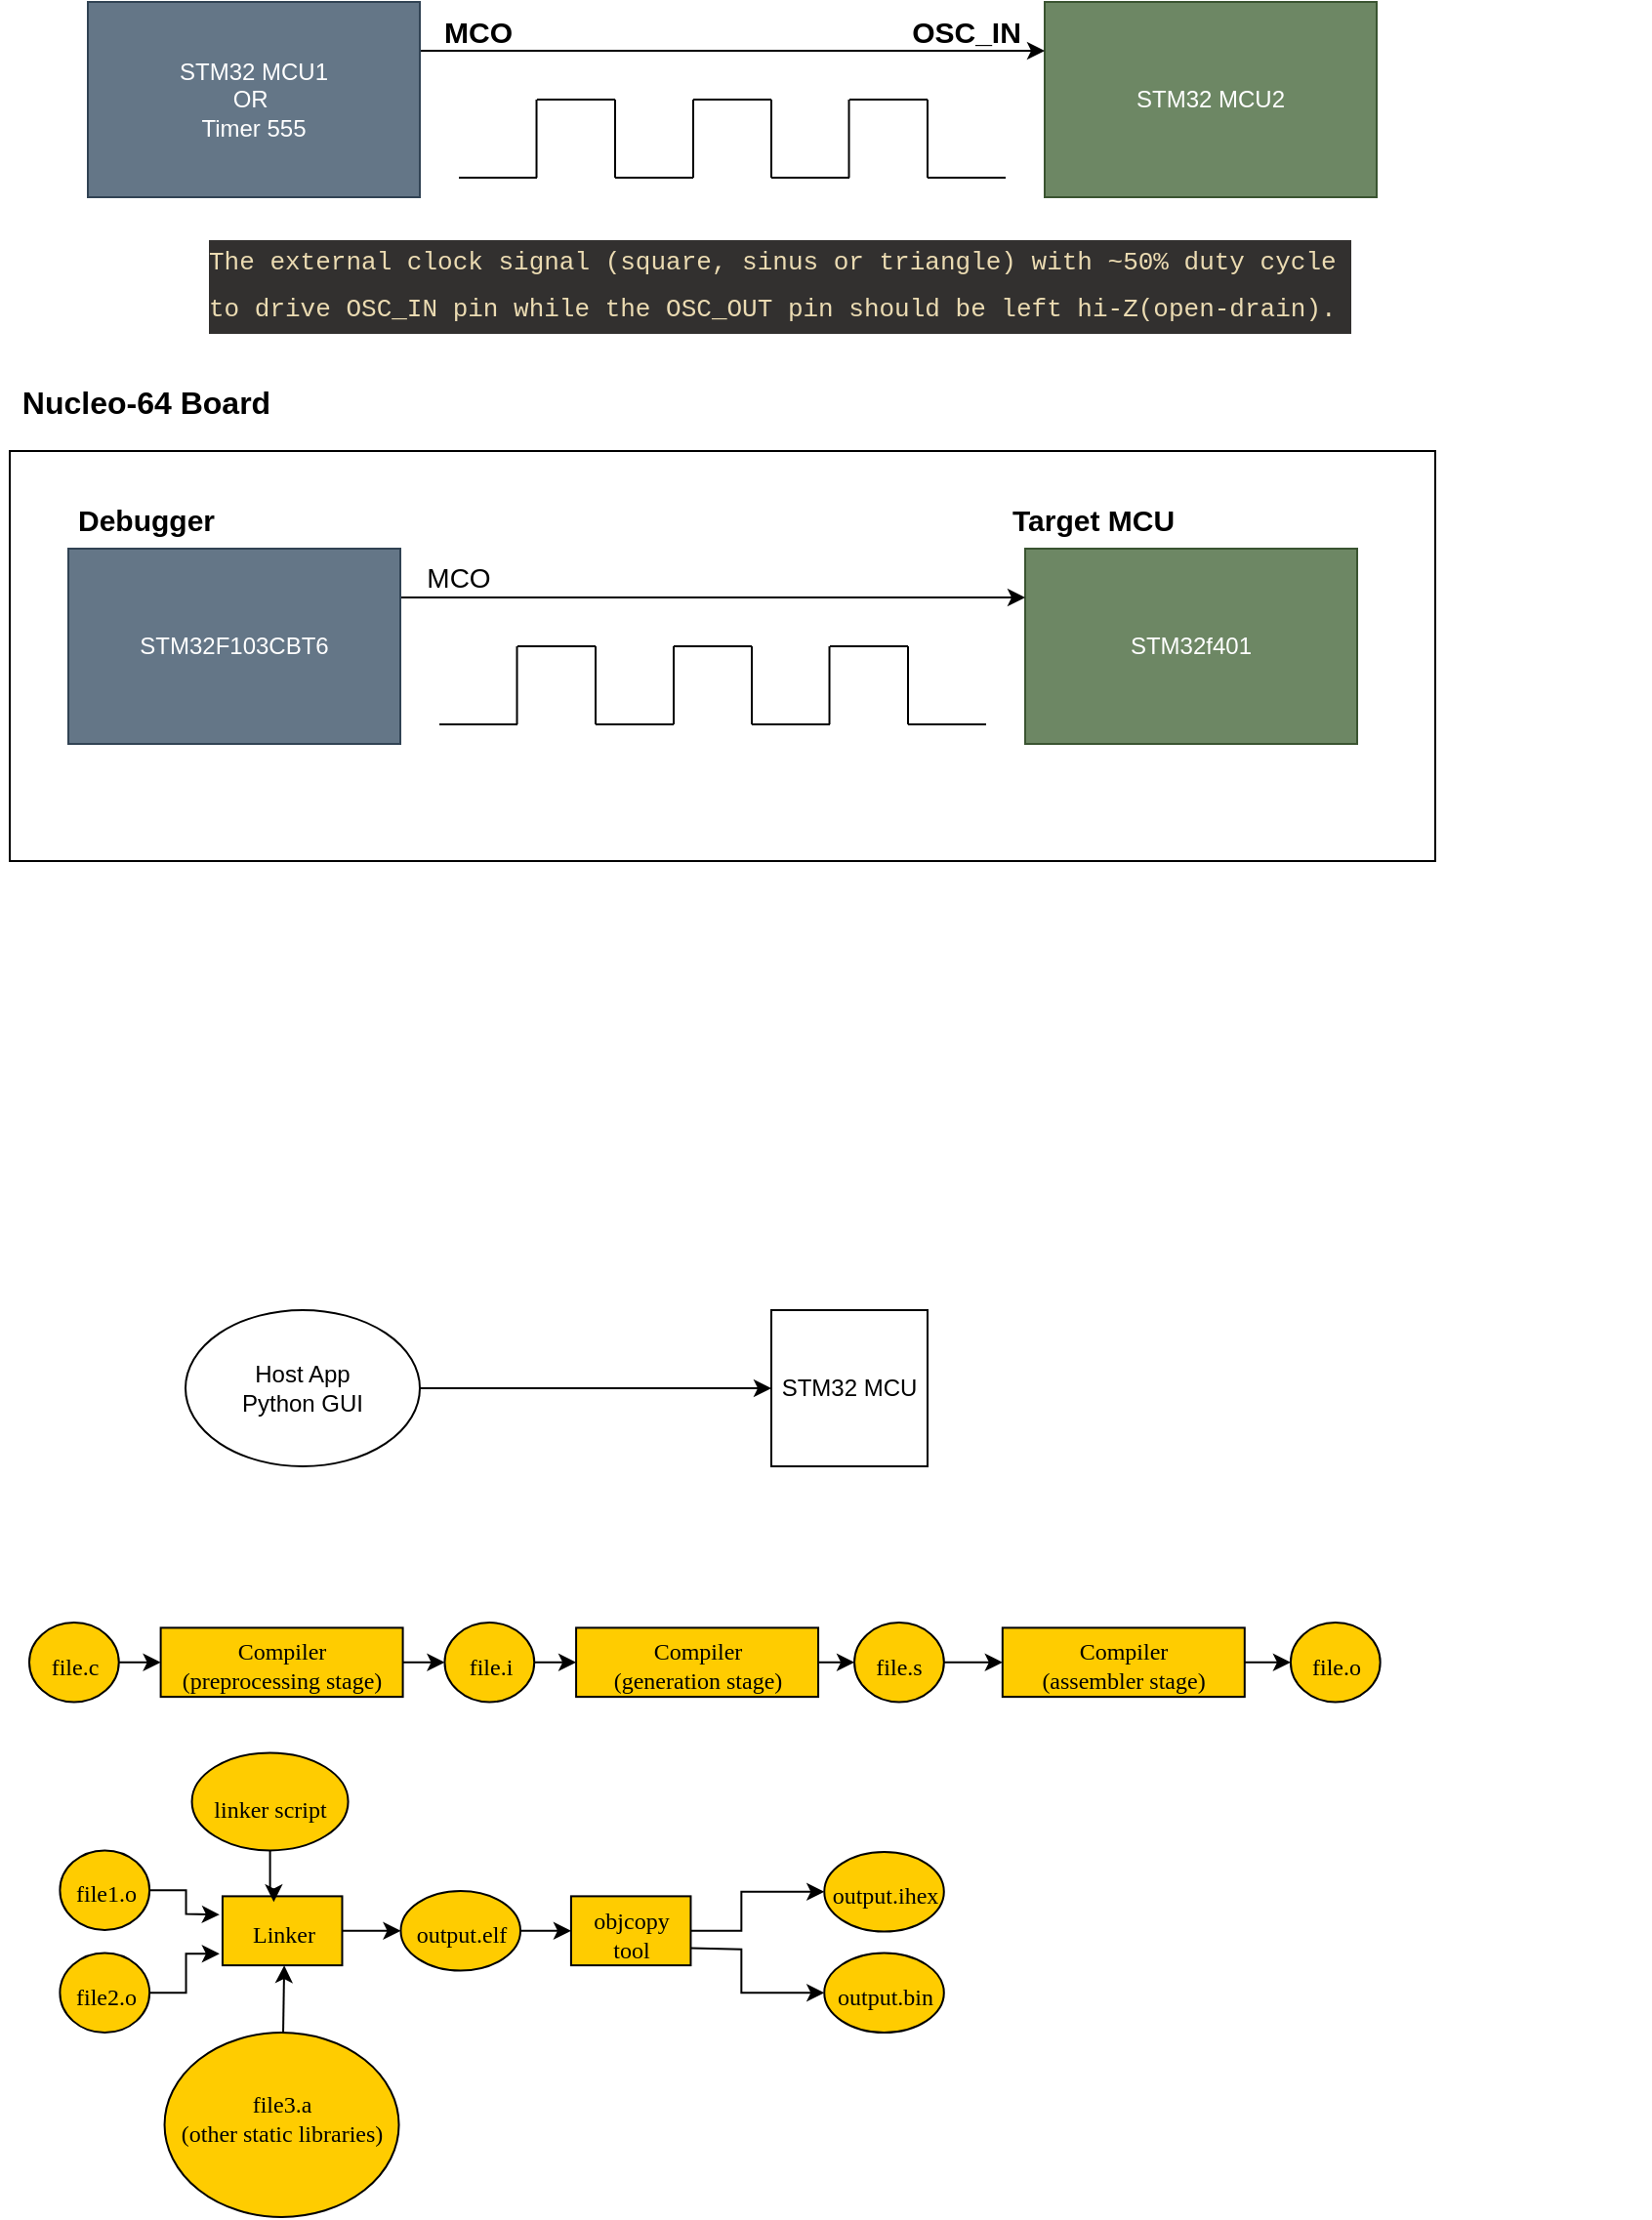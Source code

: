 <mxfile>
    <diagram id="9xuSS33Ee1uDYCeD_6lc" name="Page-1">
        <mxGraphModel dx="948" dy="571" grid="1" gridSize="10" guides="1" tooltips="1" connect="1" arrows="1" fold="1" page="1" pageScale="1" pageWidth="850" pageHeight="1100" math="0" shadow="0">
            <root>
                <mxCell id="0"/>
                <mxCell id="1" parent="0"/>
                <mxCell id="2" value="STM32f401" style="rounded=0;whiteSpace=wrap;html=1;fillColor=#6d8764;fontColor=#ffffff;strokeColor=#3A5431;" parent="1" vertex="1">
                    <mxGeometry x="560" y="390" width="170" height="100" as="geometry"/>
                </mxCell>
                <mxCell id="4" style="edgeStyle=none;html=1;exitX=1;exitY=0.25;exitDx=0;exitDy=0;entryX=0;entryY=0.25;entryDx=0;entryDy=0;" parent="1" source="3" target="2" edge="1">
                    <mxGeometry relative="1" as="geometry"/>
                </mxCell>
                <mxCell id="3" value="STM32F103CBT6" style="rounded=0;whiteSpace=wrap;html=1;fillColor=#647687;fontColor=#ffffff;strokeColor=#314354;" parent="1" vertex="1">
                    <mxGeometry x="70" y="390" width="170" height="100" as="geometry"/>
                </mxCell>
                <mxCell id="5" value="&lt;span style=&quot;font-size: 15px;&quot;&gt;&lt;b&gt;Debugger&lt;/b&gt;&lt;/span&gt;" style="text;html=1;strokeColor=none;fillColor=none;align=center;verticalAlign=middle;whiteSpace=wrap;rounded=0;" parent="1" vertex="1">
                    <mxGeometry x="80" y="360" width="60" height="30" as="geometry"/>
                </mxCell>
                <mxCell id="6" value="&lt;font style=&quot;font-size: 14px;&quot;&gt;MCO&lt;/font&gt;" style="text;html=1;strokeColor=none;fillColor=none;align=center;verticalAlign=middle;whiteSpace=wrap;rounded=0;" parent="1" vertex="1">
                    <mxGeometry x="240" y="390" width="60" height="30" as="geometry"/>
                </mxCell>
                <mxCell id="12" value="" style="endArrow=none;html=1;fontSize=15;" parent="1" edge="1">
                    <mxGeometry width="50" height="50" relative="1" as="geometry">
                        <mxPoint x="300" y="440" as="sourcePoint"/>
                        <mxPoint x="340" y="440" as="targetPoint"/>
                    </mxGeometry>
                </mxCell>
                <mxCell id="13" value="" style="endArrow=none;html=1;fontSize=15;" parent="1" edge="1">
                    <mxGeometry width="50" height="50" relative="1" as="geometry">
                        <mxPoint x="260" y="480" as="sourcePoint"/>
                        <mxPoint x="300" y="480" as="targetPoint"/>
                    </mxGeometry>
                </mxCell>
                <mxCell id="15" value="" style="endArrow=none;html=1;fontSize=15;" parent="1" edge="1">
                    <mxGeometry width="50" height="50" relative="1" as="geometry">
                        <mxPoint x="340" y="480" as="sourcePoint"/>
                        <mxPoint x="340" y="440" as="targetPoint"/>
                    </mxGeometry>
                </mxCell>
                <mxCell id="16" value="" style="endArrow=none;html=1;fontSize=15;" parent="1" edge="1">
                    <mxGeometry width="50" height="50" relative="1" as="geometry">
                        <mxPoint x="299.76" y="480" as="sourcePoint"/>
                        <mxPoint x="299.76" y="440" as="targetPoint"/>
                    </mxGeometry>
                </mxCell>
                <mxCell id="17" value="" style="endArrow=none;html=1;fontSize=15;" parent="1" edge="1">
                    <mxGeometry width="50" height="50" relative="1" as="geometry">
                        <mxPoint x="340" y="480" as="sourcePoint"/>
                        <mxPoint x="380" y="480" as="targetPoint"/>
                    </mxGeometry>
                </mxCell>
                <mxCell id="18" value="" style="endArrow=none;html=1;fontSize=15;" parent="1" edge="1">
                    <mxGeometry width="50" height="50" relative="1" as="geometry">
                        <mxPoint x="380" y="480" as="sourcePoint"/>
                        <mxPoint x="380" y="440" as="targetPoint"/>
                    </mxGeometry>
                </mxCell>
                <mxCell id="20" value="" style="endArrow=none;html=1;fontSize=15;" parent="1" edge="1">
                    <mxGeometry width="50" height="50" relative="1" as="geometry">
                        <mxPoint x="380" y="440" as="sourcePoint"/>
                        <mxPoint x="420" y="440" as="targetPoint"/>
                    </mxGeometry>
                </mxCell>
                <mxCell id="23" value="" style="endArrow=none;html=1;fontSize=15;" parent="1" edge="1">
                    <mxGeometry width="50" height="50" relative="1" as="geometry">
                        <mxPoint x="460" y="440" as="sourcePoint"/>
                        <mxPoint x="500" y="440" as="targetPoint"/>
                    </mxGeometry>
                </mxCell>
                <mxCell id="24" value="" style="endArrow=none;html=1;fontSize=15;" parent="1" edge="1">
                    <mxGeometry width="50" height="50" relative="1" as="geometry">
                        <mxPoint x="420" y="480" as="sourcePoint"/>
                        <mxPoint x="460" y="480" as="targetPoint"/>
                    </mxGeometry>
                </mxCell>
                <mxCell id="25" value="" style="endArrow=none;html=1;fontSize=15;" parent="1" edge="1">
                    <mxGeometry width="50" height="50" relative="1" as="geometry">
                        <mxPoint x="500" y="480" as="sourcePoint"/>
                        <mxPoint x="500" y="440" as="targetPoint"/>
                    </mxGeometry>
                </mxCell>
                <mxCell id="26" value="" style="endArrow=none;html=1;fontSize=15;" parent="1" edge="1">
                    <mxGeometry width="50" height="50" relative="1" as="geometry">
                        <mxPoint x="459.76" y="480" as="sourcePoint"/>
                        <mxPoint x="459.76" y="440" as="targetPoint"/>
                    </mxGeometry>
                </mxCell>
                <mxCell id="27" value="" style="endArrow=none;html=1;fontSize=15;" parent="1" edge="1">
                    <mxGeometry width="50" height="50" relative="1" as="geometry">
                        <mxPoint x="500" y="480" as="sourcePoint"/>
                        <mxPoint x="540" y="480" as="targetPoint"/>
                    </mxGeometry>
                </mxCell>
                <mxCell id="30" value="" style="endArrow=none;html=1;fontSize=15;" parent="1" edge="1">
                    <mxGeometry width="50" height="50" relative="1" as="geometry">
                        <mxPoint x="420" y="480" as="sourcePoint"/>
                        <mxPoint x="420" y="440" as="targetPoint"/>
                    </mxGeometry>
                </mxCell>
                <mxCell id="31" value="&lt;div style=&quot;color: rgb(235, 219, 178); background-color: rgb(50, 48, 47); font-family: Consolas, &amp;quot;Courier New&amp;quot;, monospace; line-height: 24px; font-size: 13px;&quot;&gt;&lt;div&gt;The external clock signal (square, sinus or triangle) with ~50% duty cycle&amp;nbsp;&lt;/div&gt;&lt;div&gt;to drive OSC_IN pin while the OSC_OUT pin should be left hi-Z(open-drain).&lt;/div&gt;&lt;/div&gt;" style="text;html=1;strokeColor=none;fillColor=none;align=left;verticalAlign=middle;whiteSpace=wrap;rounded=0;fontSize=15;" parent="1" vertex="1">
                    <mxGeometry x="140" y="240" width="740" height="30" as="geometry"/>
                </mxCell>
                <mxCell id="32" value="STM32 MCU2" style="rounded=0;whiteSpace=wrap;html=1;fillColor=#6d8764;fontColor=#ffffff;strokeColor=#3A5431;" parent="1" vertex="1">
                    <mxGeometry x="570" y="110" width="170" height="100" as="geometry"/>
                </mxCell>
                <mxCell id="33" style="edgeStyle=none;html=1;exitX=1;exitY=0.25;exitDx=0;exitDy=0;entryX=0;entryY=0.25;entryDx=0;entryDy=0;" parent="1" source="34" target="32" edge="1">
                    <mxGeometry relative="1" as="geometry"/>
                </mxCell>
                <mxCell id="34" value="STM32 MCU1&lt;br&gt;OR&amp;nbsp;&lt;br&gt;Timer 555" style="rounded=0;whiteSpace=wrap;html=1;fillColor=#647687;fontColor=#ffffff;strokeColor=#314354;" parent="1" vertex="1">
                    <mxGeometry x="80" y="110" width="170" height="100" as="geometry"/>
                </mxCell>
                <mxCell id="35" value="&lt;b&gt;&lt;font style=&quot;font-size: 15px;&quot;&gt;OSC_IN&lt;/font&gt;&lt;/b&gt;" style="text;html=1;strokeColor=none;fillColor=none;align=center;verticalAlign=middle;whiteSpace=wrap;rounded=0;" parent="1" vertex="1">
                    <mxGeometry x="500" y="110" width="60" height="30" as="geometry"/>
                </mxCell>
                <mxCell id="36" value="&lt;span style=&quot;font-size: 15px;&quot;&gt;&lt;b&gt;MCO&lt;/b&gt;&lt;/span&gt;" style="text;html=1;strokeColor=none;fillColor=none;align=center;verticalAlign=middle;whiteSpace=wrap;rounded=0;" parent="1" vertex="1">
                    <mxGeometry x="250" y="110" width="60" height="30" as="geometry"/>
                </mxCell>
                <mxCell id="37" value="" style="endArrow=none;html=1;fontSize=15;" parent="1" edge="1">
                    <mxGeometry width="50" height="50" relative="1" as="geometry">
                        <mxPoint x="310" y="160" as="sourcePoint"/>
                        <mxPoint x="350" y="160" as="targetPoint"/>
                    </mxGeometry>
                </mxCell>
                <mxCell id="38" value="" style="endArrow=none;html=1;fontSize=15;" parent="1" edge="1">
                    <mxGeometry width="50" height="50" relative="1" as="geometry">
                        <mxPoint x="270" y="200" as="sourcePoint"/>
                        <mxPoint x="310" y="200" as="targetPoint"/>
                    </mxGeometry>
                </mxCell>
                <mxCell id="39" value="" style="endArrow=none;html=1;fontSize=15;" parent="1" edge="1">
                    <mxGeometry width="50" height="50" relative="1" as="geometry">
                        <mxPoint x="350" y="200" as="sourcePoint"/>
                        <mxPoint x="350" y="160" as="targetPoint"/>
                    </mxGeometry>
                </mxCell>
                <mxCell id="40" value="" style="endArrow=none;html=1;fontSize=15;" parent="1" edge="1">
                    <mxGeometry width="50" height="50" relative="1" as="geometry">
                        <mxPoint x="309.76" y="200" as="sourcePoint"/>
                        <mxPoint x="309.76" y="160" as="targetPoint"/>
                    </mxGeometry>
                </mxCell>
                <mxCell id="41" value="" style="endArrow=none;html=1;fontSize=15;" parent="1" edge="1">
                    <mxGeometry width="50" height="50" relative="1" as="geometry">
                        <mxPoint x="350" y="200" as="sourcePoint"/>
                        <mxPoint x="390" y="200" as="targetPoint"/>
                    </mxGeometry>
                </mxCell>
                <mxCell id="42" value="" style="endArrow=none;html=1;fontSize=15;" parent="1" edge="1">
                    <mxGeometry width="50" height="50" relative="1" as="geometry">
                        <mxPoint x="390" y="200" as="sourcePoint"/>
                        <mxPoint x="390" y="160" as="targetPoint"/>
                    </mxGeometry>
                </mxCell>
                <mxCell id="43" value="" style="endArrow=none;html=1;fontSize=15;" parent="1" edge="1">
                    <mxGeometry width="50" height="50" relative="1" as="geometry">
                        <mxPoint x="390" y="160" as="sourcePoint"/>
                        <mxPoint x="430" y="160" as="targetPoint"/>
                    </mxGeometry>
                </mxCell>
                <mxCell id="44" value="" style="endArrow=none;html=1;fontSize=15;" parent="1" edge="1">
                    <mxGeometry width="50" height="50" relative="1" as="geometry">
                        <mxPoint x="470" y="160" as="sourcePoint"/>
                        <mxPoint x="510" y="160" as="targetPoint"/>
                    </mxGeometry>
                </mxCell>
                <mxCell id="45" value="" style="endArrow=none;html=1;fontSize=15;" parent="1" edge="1">
                    <mxGeometry width="50" height="50" relative="1" as="geometry">
                        <mxPoint x="430" y="200" as="sourcePoint"/>
                        <mxPoint x="470" y="200" as="targetPoint"/>
                    </mxGeometry>
                </mxCell>
                <mxCell id="46" value="" style="endArrow=none;html=1;fontSize=15;" parent="1" edge="1">
                    <mxGeometry width="50" height="50" relative="1" as="geometry">
                        <mxPoint x="510" y="200" as="sourcePoint"/>
                        <mxPoint x="510" y="160" as="targetPoint"/>
                    </mxGeometry>
                </mxCell>
                <mxCell id="47" value="" style="endArrow=none;html=1;fontSize=15;" parent="1" edge="1">
                    <mxGeometry width="50" height="50" relative="1" as="geometry">
                        <mxPoint x="469.76" y="200" as="sourcePoint"/>
                        <mxPoint x="469.76" y="160" as="targetPoint"/>
                    </mxGeometry>
                </mxCell>
                <mxCell id="48" value="" style="endArrow=none;html=1;fontSize=15;" parent="1" edge="1">
                    <mxGeometry width="50" height="50" relative="1" as="geometry">
                        <mxPoint x="510" y="200" as="sourcePoint"/>
                        <mxPoint x="550" y="200" as="targetPoint"/>
                    </mxGeometry>
                </mxCell>
                <mxCell id="49" value="" style="endArrow=none;html=1;fontSize=15;" parent="1" edge="1">
                    <mxGeometry width="50" height="50" relative="1" as="geometry">
                        <mxPoint x="430" y="200" as="sourcePoint"/>
                        <mxPoint x="430" y="160" as="targetPoint"/>
                    </mxGeometry>
                </mxCell>
                <mxCell id="50" value="" style="rounded=0;whiteSpace=wrap;html=1;fontSize=13;fillColor=none;strokeColor=default;" parent="1" vertex="1">
                    <mxGeometry x="40" y="340" width="730" height="210" as="geometry"/>
                </mxCell>
                <mxCell id="52" value="&lt;span style=&quot;font-size: 15px;&quot;&gt;&lt;b&gt;Target MCU&lt;/b&gt;&lt;/span&gt;" style="text;html=1;strokeColor=none;fillColor=none;align=center;verticalAlign=middle;whiteSpace=wrap;rounded=0;" parent="1" vertex="1">
                    <mxGeometry x="540" y="360" width="110" height="30" as="geometry"/>
                </mxCell>
                <mxCell id="53" value="&lt;b&gt;&lt;font style=&quot;font-size: 16px;&quot;&gt;Nucleo-64 Board&lt;/font&gt;&lt;/b&gt;" style="text;html=1;strokeColor=none;fillColor=none;align=center;verticalAlign=middle;whiteSpace=wrap;rounded=0;fontSize=14;" parent="1" vertex="1">
                    <mxGeometry x="35" y="300" width="150" height="30" as="geometry"/>
                </mxCell>
                <mxCell id="56" style="edgeStyle=none;html=1;exitX=1;exitY=0.5;exitDx=0;exitDy=0;entryX=0;entryY=0.5;entryDx=0;entryDy=0;" parent="1" source="54" target="55" edge="1">
                    <mxGeometry relative="1" as="geometry"/>
                </mxCell>
                <mxCell id="54" value="&lt;div&gt;Host App&lt;/div&gt;Python GUI" style="ellipse;whiteSpace=wrap;html=1;" parent="1" vertex="1">
                    <mxGeometry x="130" y="780" width="120" height="80" as="geometry"/>
                </mxCell>
                <mxCell id="55" value="STM32 MCU" style="whiteSpace=wrap;html=1;aspect=fixed;" parent="1" vertex="1">
                    <mxGeometry x="430" y="780" width="80" height="80" as="geometry"/>
                </mxCell>
                <mxCell id="103" style="graphMlID=n0;shape=rect;fillColor=#ffcc00;strokeColor=#000000;strokeWidth=1.0" parent="1" vertex="1">
                    <mxGeometry x="117.304" y="942.69" width="123.992" height="35.376" as="geometry"/>
                </mxCell>
                <mxCell id="104" value="Compiler&lt;br/&gt;(preprocessing stage)" style="text;html=1;spacing=0;align=center;fontFamily=dialog;fontSize=12;fontStyle=0;=center;fontColor=#000000;verticalAlign=bottom" parent="103" vertex="1">
                    <mxGeometry x="1.968" y="0.987" width="120.057" height="33.402" as="geometry"/>
                </mxCell>
                <mxCell id="105" style="graphMlID=n1;shape=ellipse;fillColor=#ffcc00;strokeColor=#000000;strokeWidth=1.0" parent="1" vertex="1">
                    <mxGeometry x="49.996" y="940.002" width="45.872" height="40.752" as="geometry"/>
                </mxCell>
                <mxCell id="106" value="file.c" style="text;html=1;spacing=0;align=center;fontFamily=dialog;fontSize=12;fontStyle=0;=center;fontColor=#000000;verticalAlign=bottom" parent="105" vertex="1">
                    <mxGeometry x="8.599" y="11.025" width="28.674" height="18.701" as="geometry"/>
                </mxCell>
                <mxCell id="107" style="graphMlID=n2;shape=ellipse;fillColor=#ffcc00;strokeColor=#000000;strokeWidth=1.0" parent="1" vertex="1">
                    <mxGeometry x="262.732" y="940.002" width="45.872" height="40.752" as="geometry"/>
                </mxCell>
                <mxCell id="108" value="file.i" style="text;html=1;spacing=0;align=center;fontFamily=dialog;fontSize=12;fontStyle=0;=center;fontColor=#000000;verticalAlign=bottom" parent="107" vertex="1">
                    <mxGeometry x="10.266" y="11.025" width="25.34" height="18.701" as="geometry"/>
                </mxCell>
                <mxCell id="109" style="graphMlID=n3;shape=rect;fillColor=#ffcc00;strokeColor=#000000;strokeWidth=1.0" parent="1" vertex="1">
                    <mxGeometry x="330.04" y="942.69" width="123.992" height="35.376" as="geometry"/>
                </mxCell>
                <mxCell id="110" value="Compiler&lt;br/&gt;(generation stage)" style="text;html=1;spacing=0;align=center;fontFamily=dialog;fontSize=12;fontStyle=0;=center;fontColor=#000000;verticalAlign=bottom" parent="109" vertex="1">
                    <mxGeometry x="11.299" y="0.987" width="101.395" height="33.402" as="geometry"/>
                </mxCell>
                <mxCell id="111" style="graphMlID=n4;shape=ellipse;fillColor=#ffcc00;strokeColor=#000000;strokeWidth=1.0" parent="1" vertex="1">
                    <mxGeometry x="472.532" y="940.002" width="45.872" height="40.752" as="geometry"/>
                </mxCell>
                <mxCell id="112" value="file.s" style="text;html=1;spacing=0;align=center;fontFamily=dialog;fontSize=12;fontStyle=0;=center;fontColor=#000000;verticalAlign=bottom" parent="111" vertex="1">
                    <mxGeometry x="8.599" y="11.025" width="28.674" height="18.701" as="geometry"/>
                </mxCell>
                <mxCell id="113" style="graphMlID=n5;shape=rect;fillColor=#ffcc00;strokeColor=#000000;strokeWidth=1.0" parent="1" vertex="1">
                    <mxGeometry x="548.404" y="942.69" width="123.992" height="35.376" as="geometry"/>
                </mxCell>
                <mxCell id="114" value="Compiler&lt;br/&gt;(assembler stage)" style="text;html=1;spacing=0;align=center;fontFamily=dialog;fontSize=12;fontStyle=0;=center;fontColor=#000000;verticalAlign=bottom" parent="113" vertex="1">
                    <mxGeometry x="11.978" y="0.987" width="100.035" height="33.402" as="geometry"/>
                </mxCell>
                <mxCell id="115" style="graphMlID=n6;shape=ellipse;fillColor=#ffcc00;strokeColor=#000000;strokeWidth=1.0" parent="1" vertex="1">
                    <mxGeometry x="695.956" y="940.002" width="45.872" height="40.752" as="geometry"/>
                </mxCell>
                <mxCell id="116" value="file.o" style="text;html=1;spacing=0;align=center;fontFamily=dialog;fontSize=12;fontStyle=0;=center;fontColor=#000000;verticalAlign=bottom" parent="115" vertex="1">
                    <mxGeometry x="8.262" y="11.025" width="29.348" height="18.701" as="geometry"/>
                </mxCell>
                <mxCell id="117" style="graphMlID=n7;shape=ellipse;fillColor=#ffcc00;strokeColor=#000000;strokeWidth=1.0" parent="1" vertex="1">
                    <mxGeometry x="65.696" y="1056.694" width="45.872" height="40.752" as="geometry"/>
                </mxCell>
                <mxCell id="118" value="file1.o" style="text;html=1;spacing=0;align=center;fontFamily=dialog;fontSize=12;fontStyle=0;=center;fontColor=#000000;verticalAlign=bottom" parent="117" vertex="1">
                    <mxGeometry x="4.925" y="11.025" width="36.021" height="18.701" as="geometry"/>
                </mxCell>
                <mxCell id="119" style="graphMlID=n8;shape=ellipse;fillColor=#ffcc00;strokeColor=#000000;strokeWidth=1.0" parent="1" vertex="1">
                    <mxGeometry x="65.696" y="1109.278" width="45.872" height="40.752" as="geometry"/>
                </mxCell>
                <mxCell id="120" value="file2.o" style="text;html=1;spacing=0;align=center;fontFamily=dialog;fontSize=12;fontStyle=0;=center;fontColor=#000000;verticalAlign=bottom" parent="119" vertex="1">
                    <mxGeometry x="4.925" y="11.025" width="36.021" height="18.701" as="geometry"/>
                </mxCell>
                <mxCell id="121" style="graphMlID=n9;shape=rect;fillColor=#ffcc00;strokeColor=#000000;strokeWidth=1.0" parent="1" vertex="1">
                    <mxGeometry x="148.968" y="1080.19" width="61.272" height="35.376" as="geometry"/>
                </mxCell>
                <mxCell id="122" value="Linker" style="text;html=1;spacing=0;align=center;fontFamily=dialog;fontSize=12;fontStyle=0;=center;fontColor=#000000;verticalAlign=bottom" parent="121" vertex="1">
                    <mxGeometry x="12.29" y="8.34" width="37.71" height="18.7" as="geometry"/>
                </mxCell>
                <mxCell id="123" style="graphMlID=n10;shape=ellipse;fillColor=#ffcc00;strokeColor=#000000;strokeWidth=1.0" parent="1" vertex="1">
                    <mxGeometry x="119.27" y="1150.03" width="120" height="94.43" as="geometry"/>
                </mxCell>
                <mxCell id="124" value="file3.a&lt;br&gt;(other static libraries)" style="text;html=1;spacing=0;align=center;fontFamily=dialog;fontSize=12;fontStyle=0;=center;fontColor=#000000;verticalAlign=bottom" parent="123" vertex="1">
                    <mxGeometry x="5.87" y="19.97" width="108.26" height="39.28" as="geometry"/>
                </mxCell>
                <mxCell id="125" style="graphMlID=n11;shape=ellipse;fillColor=#ffcc00;strokeColor=#000000;strokeWidth=1.0" parent="1" vertex="1">
                    <mxGeometry x="240.24" y="1077.502" width="61.272" height="40.752" as="geometry"/>
                </mxCell>
                <mxCell id="126" value="output.elf" style="text;html=1;spacing=0;align=center;fontFamily=dialog;fontSize=12;fontStyle=0;=center;fontColor=#000000;verticalAlign=bottom" parent="125" vertex="1">
                    <mxGeometry x="3.95" y="11.025" width="53.371" height="18.701" as="geometry"/>
                </mxCell>
                <mxCell id="127" style="graphMlID=n12;shape=rect;fillColor=#ffcc00;strokeColor=#000000;strokeWidth=1.0" parent="1" vertex="1">
                    <mxGeometry x="327.456" y="1080.19" width="61.272" height="35.376" as="geometry"/>
                </mxCell>
                <mxCell id="128" value="objcopy &lt;br/&gt;tool" style="text;html=1;spacing=0;align=center;fontFamily=dialog;fontSize=12;fontStyle=0;=center;fontColor=#000000;verticalAlign=bottom" parent="127" vertex="1">
                    <mxGeometry x="6.288" y="0.987" width="48.695" height="33.402" as="geometry"/>
                </mxCell>
                <mxCell id="129" style="graphMlID=n13;shape=ellipse;fillColor=#ffcc00;strokeColor=#000000;strokeWidth=1.0" parent="1" vertex="1">
                    <mxGeometry x="457.128" y="1057.502" width="61.272" height="40.752" as="geometry"/>
                </mxCell>
                <mxCell id="130" value="output.ihex" style="text;html=1;spacing=0;align=center;fontFamily=dialog;fontSize=12;fontStyle=0;=center;fontColor=#000000;verticalAlign=bottom" parent="129" vertex="1">
                    <mxGeometry x="-0.719" y="11.025" width="62.711" height="18.701" as="geometry"/>
                </mxCell>
                <mxCell id="131" style="graphMlID=n14;shape=ellipse;fillColor=#ffcc00;strokeColor=#000000;strokeWidth=1.0" parent="1" vertex="1">
                    <mxGeometry x="457.128" y="1109.278" width="61.272" height="40.752" as="geometry"/>
                </mxCell>
                <mxCell id="132" value="output.bin" style="text;html=1;spacing=0;align=center;fontFamily=dialog;fontSize=12;fontStyle=0;=center;fontColor=#000000;verticalAlign=bottom" parent="131" vertex="1">
                    <mxGeometry x="2.281" y="11.025" width="56.711" height="18.701" as="geometry"/>
                </mxCell>
                <mxCell id="133" value="" style="graphMlID=e0;rounded=0;endArrow=classic;strokeColor=#000000;strokeWidth=1.0;startArrow=none;startFill=1;endFill=1" parent="1" source="105" target="103" edge="1">
                    <mxGeometry relative="1" as="geometry"/>
                </mxCell>
                <mxCell id="134" value="" style="graphMlID=e1;rounded=0;endArrow=classic;strokeColor=#000000;strokeWidth=1.0;startArrow=none;startFill=1;endFill=1" parent="1" source="103" target="107" edge="1">
                    <mxGeometry relative="1" as="geometry"/>
                </mxCell>
                <mxCell id="135" value="" style="graphMlID=e2;rounded=0;endArrow=classic;strokeColor=#000000;strokeWidth=1.0;startArrow=none;startFill=1;endFill=1" parent="1" source="107" target="109" edge="1">
                    <mxGeometry relative="1" as="geometry"/>
                </mxCell>
                <mxCell id="136" value="" style="graphMlID=e3;rounded=0;endArrow=classic;strokeColor=#000000;strokeWidth=1.0;startArrow=none;startFill=1;endFill=1" parent="1" source="109" target="111" edge="1">
                    <mxGeometry relative="1" as="geometry"/>
                </mxCell>
                <mxCell id="137" value="" style="graphMlID=e4;rounded=0;endArrow=classic;strokeColor=#000000;strokeWidth=1.0;startArrow=none;startFill=1;endFill=1" parent="1" source="111" target="113" edge="1">
                    <mxGeometry relative="1" as="geometry"/>
                </mxCell>
                <mxCell id="138" value="" style="graphMlID=e5;rounded=0;endArrow=classic;strokeColor=#000000;strokeWidth=1.0;startArrow=none;startFill=1;endFill=1" parent="1" source="113" target="115" edge="1">
                    <mxGeometry relative="1" as="geometry"/>
                </mxCell>
                <mxCell id="139" value="" style="graphMlID=e6;rounded=0;endArrow=classic;strokeColor=#000000;strokeWidth=1.0;startArrow=none;startFill=1;endFill=1;" parent="1" source="117" edge="1">
                    <mxGeometry relative="1" as="geometry">
                        <Array as="points">
                            <mxPoint x="130.268" y="1077.07"/>
                            <mxPoint x="130.268" y="1089.278"/>
                        </Array>
                        <mxPoint x="147.44" y="1089.63" as="targetPoint"/>
                    </mxGeometry>
                </mxCell>
                <mxCell id="140" value="" style="graphMlID=e7;rounded=0;endArrow=classic;strokeColor=#000000;strokeWidth=1.0;startArrow=none;startFill=1;endFill=1;" parent="1" source="119" edge="1">
                    <mxGeometry relative="1" as="geometry">
                        <Array as="points">
                            <mxPoint x="130.268" y="1129.654"/>
                            <mxPoint x="130.268" y="1109.654"/>
                        </Array>
                        <mxPoint x="147.44" y="1109.63" as="targetPoint"/>
                    </mxGeometry>
                </mxCell>
                <mxCell id="141" value="" style="graphMlID=e8;rounded=0;endArrow=classic;strokeColor=#000000;strokeWidth=1.0;startArrow=none;startFill=1;endFill=1;entryX=0.51;entryY=0.822" parent="1" source="123" target="121" edge="1">
                    <mxGeometry relative="1" as="geometry"/>
                </mxCell>
                <mxCell id="142" value="" style="graphMlID=e9;rounded=0;endArrow=classic;strokeColor=#000000;strokeWidth=1.0;startArrow=none;startFill=1;endFill=1" parent="1" source="121" target="125" edge="1">
                    <mxGeometry relative="1" as="geometry"/>
                </mxCell>
                <mxCell id="143" value="" style="graphMlID=e10;rounded=0;endArrow=classic;strokeColor=#000000;strokeWidth=1.0;startArrow=none;startFill=1;endFill=1" parent="1" source="125" target="127" edge="1">
                    <mxGeometry relative="1" as="geometry"/>
                </mxCell>
                <mxCell id="144" value="" style="graphMlID=e11;rounded=0;endArrow=classic;strokeColor=#000000;strokeWidth=1.0;startArrow=none;startFill=1;endFill=1" parent="1" source="127" target="129" edge="1">
                    <mxGeometry relative="1" as="geometry">
                        <Array as="points">
                            <mxPoint x="414.672" y="1097.878"/>
                            <mxPoint x="414.672" y="1077.878"/>
                        </Array>
                    </mxGeometry>
                </mxCell>
                <mxCell id="145" value="" style="graphMlID=e12;rounded=0;endArrow=classic;strokeColor=#000000;strokeWidth=1.0;startArrow=none;startFill=1;endFill=1;exitX=1;exitY=0.75;exitDx=0;exitDy=0;" parent="1" source="127" target="131" edge="1">
                    <mxGeometry relative="1" as="geometry">
                        <Array as="points">
                            <mxPoint x="414.672" y="1107.37"/>
                            <mxPoint x="414.672" y="1129.654"/>
                        </Array>
                    </mxGeometry>
                </mxCell>
                <mxCell id="146" style="graphMlID=n7;shape=ellipse;fillColor=#ffcc00;strokeColor=#000000;strokeWidth=1.0" parent="1" vertex="1">
                    <mxGeometry x="133.28" y="1006.69" width="80" height="50" as="geometry"/>
                </mxCell>
                <mxCell id="147" value="linker script" style="text;html=1;spacing=0;align=center;fontFamily=dialog;fontSize=12;fontStyle=0;=center;fontColor=#000000;verticalAlign=bottom" parent="146" vertex="1">
                    <mxGeometry x="8.59" y="13.527" width="62.821" height="22.945" as="geometry"/>
                </mxCell>
                <mxCell id="148" style="edgeStyle=orthogonalEdgeStyle;rounded=0;orthogonalLoop=1;jettySize=auto;html=1;entryX=0.428;entryY=0.083;entryDx=0;entryDy=0;entryPerimeter=0;" parent="1" source="146" target="121" edge="1">
                    <mxGeometry relative="1" as="geometry"/>
                </mxCell>
            </root>
        </mxGraphModel>
    </diagram>
</mxfile>
